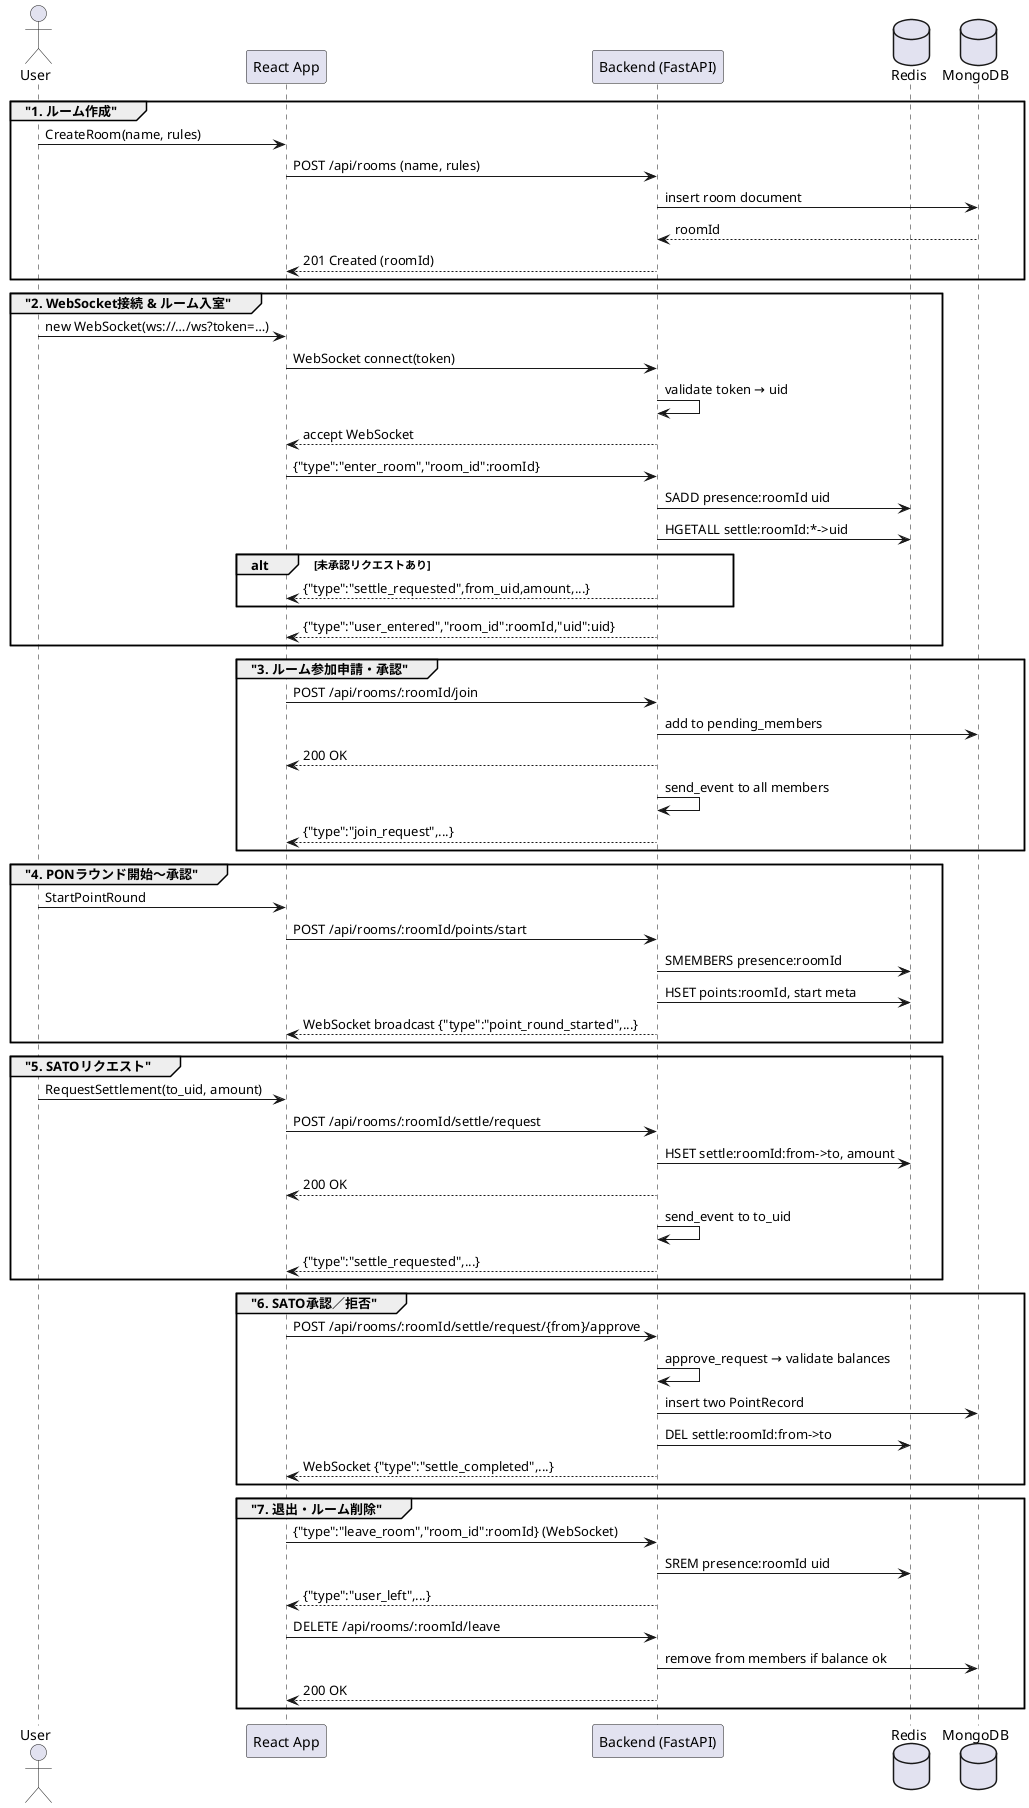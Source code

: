 @startuml
actor User
participant "React App" as ReactApp
participant "Backend (FastAPI)" as Backend
database "Redis" as Redis
database "MongoDB" as MongoDB

group "1. ルーム作成"
    User -> ReactApp: CreateRoom(name, rules)
    ReactApp -> Backend: POST /api/rooms (name, rules)
    Backend -> MongoDB: insert room document
    MongoDB --> Backend: roomId
    Backend --> ReactApp: 201 Created (roomId)
end group

group "2. WebSocket接続 & ルーム入室"
    User -> ReactApp: new WebSocket(ws://…/ws?token=…)
    ReactApp -> Backend: WebSocket connect(token)
    Backend -> Backend: validate token → uid
    Backend --> ReactApp: accept WebSocket
    ReactApp -> Backend: {"type":"enter_room","room_id":roomId}
    Backend -> Redis: SADD presence:roomId uid
    Backend -> Redis: HGETALL settle:roomId:*->uid
    alt 未承認リクエストあり
        Backend --> ReactApp: {"type":"settle_requested",from_uid,amount,...}
    end
    Backend --> ReactApp: {"type":"user_entered","room_id":roomId,"uid":uid}
end group

group "3. ルーム参加申請・承認"
    ReactApp -> Backend: POST /api/rooms/:roomId/join
    Backend -> MongoDB: add to pending_members
    Backend --> ReactApp: 200 OK
    Backend -> Backend: send_event to all members
    Backend --> ReactApp: {"type":"join_request",...}
end group

group "4. PONラウンド開始～承認"
    User -> ReactApp: StartPointRound
    ReactApp -> Backend: POST /api/rooms/:roomId/points/start
    Backend -> Redis: SMEMBERS presence:roomId
    Backend -> Redis: HSET points:roomId, start meta
    Backend --> ReactApp: WebSocket broadcast {"type":"point_round_started",...}
    ' 以下、point_submitted～point_round_cancelled のやり取り
end group

group "5. SATOリクエスト"
    User -> ReactApp: RequestSettlement(to_uid, amount)
    ReactApp -> Backend: POST /api/rooms/:roomId/settle/request
    Backend -> Redis: HSET settle:roomId:from->to, amount
    Backend --> ReactApp: 200 OK
    Backend -> Backend: send_event to to_uid
    Backend --> ReactApp: {"type":"settle_requested",...}
end group

group "6. SATO承認／拒否"
    ReactApp -> Backend: POST /api/rooms/:roomId/settle/request/{from}/approve
    Backend -> Backend: approve_request → validate balances
    Backend -> MongoDB: insert two PointRecord
    Backend -> Redis: DEL settle:roomId:from->to
    Backend --> ReactApp: WebSocket {"type":"settle_completed",...}
end group

group "7. 退出・ルーム削除"
    ReactApp -> Backend: {"type":"leave_room","room_id":roomId} (WebSocket)
    Backend -> Redis: SREM presence:roomId uid
    Backend --> ReactApp: {"type":"user_left",...}
    ReactApp -> Backend: DELETE /api/rooms/:roomId/leave
    Backend -> MongoDB: remove from members if balance ok
    Backend --> ReactApp: 200 OK
end group

@enduml

